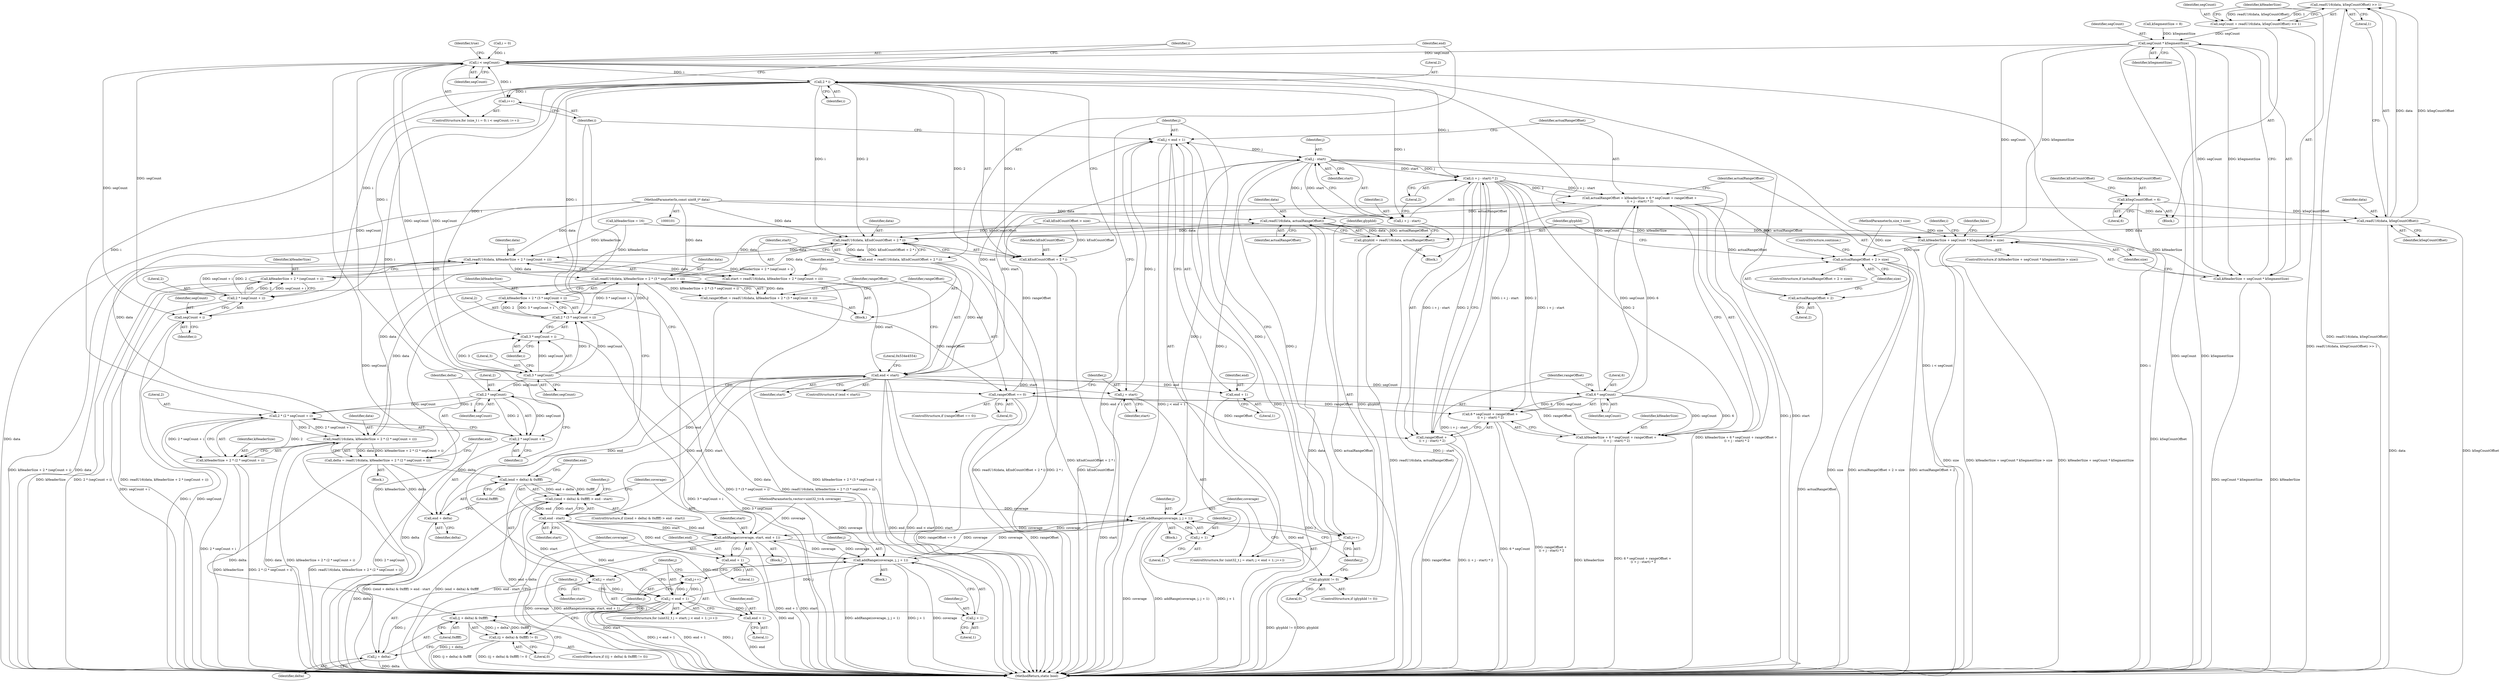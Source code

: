 digraph "0_Android_f4785aa1947b8d22d5b19559ef1ca526d98e0e73_0@API" {
"1000132" [label="(Call,readU16(data, kSegCountOffset) >> 1)"];
"1000133" [label="(Call,readU16(data, kSegCountOffset))"];
"1000103" [label="(MethodParameterIn,const uint8_t* data)"];
"1000107" [label="(Call,kSegCountOffset = 6)"];
"1000130" [label="(Call,segCount = readU16(data, kSegCountOffset) >> 1)"];
"1000141" [label="(Call,segCount * kSegmentSize)"];
"1000138" [label="(Call,kHeaderSize + segCount * kSegmentSize > size)"];
"1000305" [label="(Call,actualRangeOffset + 2 > size)"];
"1000139" [label="(Call,kHeaderSize + segCount * kSegmentSize)"];
"1000153" [label="(Call,i < segCount)"];
"1000166" [label="(Call,2 * i)"];
"1000156" [label="(Call,i++)"];
"1000162" [label="(Call,readU16(data, kEndCountOffset + 2 * i))"];
"1000160" [label="(Call,end = readU16(data, kEndCountOffset + 2 * i))"];
"1000182" [label="(Call,end < start)"];
"1000226" [label="(Call,(end + delta) & 0xffff)"];
"1000225" [label="(Call,((end + delta) & 0xffff) > end - start)"];
"1000227" [label="(Call,end + delta)"];
"1000231" [label="(Call,end - start)"];
"1000235" [label="(Call,addRange(coverage, start, end + 1))"];
"1000265" [label="(Call,addRange(coverage, j, j + 1))"];
"1000253" [label="(Call,j++)"];
"1000248" [label="(Call,j < end + 1)"];
"1000258" [label="(Call,(j + delta) & 0xffff)"];
"1000257" [label="(Call,((j + delta) & 0xffff) != 0)"];
"1000259" [label="(Call,j + delta)"];
"1000268" [label="(Call,j + 1)"];
"1000323" [label="(Call,addRange(coverage, j, j + 1))"];
"1000283" [label="(Call,j++)"];
"1000278" [label="(Call,j < end + 1)"];
"1000300" [label="(Call,j - start)"];
"1000297" [label="(Call,(i + j - start) * 2)"];
"1000287" [label="(Call,actualRangeOffset = kHeaderSize + 6 * segCount + rangeOffset +\n (i + j - start) * 2)"];
"1000306" [label="(Call,actualRangeOffset + 2)"];
"1000315" [label="(Call,readU16(data, actualRangeOffset))"];
"1000313" [label="(Call,glyphId = readU16(data, actualRangeOffset))"];
"1000319" [label="(Call,glyphId != 0)"];
"1000289" [label="(Call,kHeaderSize + 6 * segCount + rangeOffset +\n (i + j - start) * 2)"];
"1000291" [label="(Call,6 * segCount + rangeOffset +\n (i + j - start) * 2)"];
"1000295" [label="(Call,rangeOffset +\n (i + j - start) * 2)"];
"1000298" [label="(Call,i + j - start)"];
"1000326" [label="(Call,j + 1)"];
"1000238" [label="(Call,end + 1)"];
"1000245" [label="(Call,j = start)"];
"1000250" [label="(Call,end + 1)"];
"1000275" [label="(Call,j = start)"];
"1000280" [label="(Call,end + 1)"];
"1000172" [label="(Call,readU16(data, kHeaderSize + 2 * (segCount + i)))"];
"1000170" [label="(Call,start = readU16(data, kHeaderSize + 2 * (segCount + i)))"];
"1000194" [label="(Call,readU16(data, kHeaderSize + 2 * (3 * segCount + i)))"];
"1000192" [label="(Call,rangeOffset = readU16(data, kHeaderSize + 2 * (3 * segCount + i)))"];
"1000206" [label="(Call,rangeOffset == 0)"];
"1000213" [label="(Call,readU16(data, kHeaderSize + 2 * (2 * segCount + i)))"];
"1000211" [label="(Call,delta = readU16(data, kHeaderSize + 2 * (2 * segCount + i)))"];
"1000164" [label="(Call,kEndCountOffset + 2 * i)"];
"1000176" [label="(Call,2 * (segCount + i))"];
"1000174" [label="(Call,kHeaderSize + 2 * (segCount + i))"];
"1000178" [label="(Call,segCount + i)"];
"1000198" [label="(Call,2 * (3 * segCount + i))"];
"1000196" [label="(Call,kHeaderSize + 2 * (3 * segCount + i))"];
"1000200" [label="(Call,3 * segCount + i)"];
"1000217" [label="(Call,2 * (2 * segCount + i))"];
"1000215" [label="(Call,kHeaderSize + 2 * (2 * segCount + i))"];
"1000219" [label="(Call,2 * segCount + i)"];
"1000201" [label="(Call,3 * segCount)"];
"1000220" [label="(Call,2 * segCount)"];
"1000292" [label="(Call,6 * segCount)"];
"1000292" [label="(Call,6 * segCount)"];
"1000182" [label="(Call,end < start)"];
"1000326" [label="(Call,j + 1)"];
"1000243" [label="(ControlStructure,for (uint32_t j = start; j < end + 1; j++))"];
"1000315" [label="(Call,readU16(data, actualRangeOffset))"];
"1000220" [label="(Call,2 * segCount)"];
"1000258" [label="(Call,(j + delta) & 0xffff)"];
"1000311" [label="(ControlStructure,continue;)"];
"1000151" [label="(Identifier,i)"];
"1000314" [label="(Identifier,glyphId)"];
"1000257" [label="(Call,((j + delta) & 0xffff) != 0)"];
"1000232" [label="(Identifier,end)"];
"1000273" [label="(ControlStructure,for (uint32_t j = start; j < end + 1; j++))"];
"1000137" [label="(ControlStructure,if (kHeaderSize + segCount * kSegmentSize > size))"];
"1000212" [label="(Identifier,delta)"];
"1000270" [label="(Literal,1)"];
"1000301" [label="(Identifier,j)"];
"1000277" [label="(Identifier,start)"];
"1000213" [label="(Call,readU16(data, kHeaderSize + 2 * (2 * segCount + i)))"];
"1000141" [label="(Call,segCount * kSegmentSize)"];
"1000219" [label="(Call,2 * segCount + i)"];
"1000156" [label="(Call,i++)"];
"1000290" [label="(Identifier,kHeaderSize)"];
"1000211" [label="(Call,delta = readU16(data, kHeaderSize + 2 * (2 * segCount + i)))"];
"1000178" [label="(Call,segCount + i)"];
"1000217" [label="(Call,2 * (2 * segCount + i))"];
"1000240" [label="(Literal,1)"];
"1000162" [label="(Call,readU16(data, kEndCountOffset + 2 * i))"];
"1000265" [label="(Call,addRange(coverage, j, j + 1))"];
"1000304" [label="(ControlStructure,if (actualRangeOffset + 2 > size))"];
"1000228" [label="(Identifier,end)"];
"1000275" [label="(Call,j = start)"];
"1000233" [label="(Identifier,start)"];
"1000195" [label="(Identifier,data)"];
"1000115" [label="(Call,kHeaderSize = 16)"];
"1000154" [label="(Identifier,i)"];
"1000179" [label="(Identifier,segCount)"];
"1000306" [label="(Call,actualRangeOffset + 2)"];
"1000176" [label="(Call,2 * (segCount + i))"];
"1000132" [label="(Call,readU16(data, kSegCountOffset) >> 1)"];
"1000170" [label="(Call,start = readU16(data, kHeaderSize + 2 * (segCount + i)))"];
"1000313" [label="(Call,glyphId = readU16(data, actualRangeOffset))"];
"1000234" [label="(Block,)"];
"1000209" [label="(Block,)"];
"1000328" [label="(Literal,1)"];
"1000236" [label="(Identifier,coverage)"];
"1000123" [label="(Call,kEndCountOffset > size)"];
"1000227" [label="(Call,end + delta)"];
"1000144" [label="(Identifier,size)"];
"1000325" [label="(Identifier,j)"];
"1000287" [label="(Call,actualRangeOffset = kHeaderSize + 6 * segCount + rangeOffset +\n (i + j - start) * 2)"];
"1000321" [label="(Literal,0)"];
"1000319" [label="(Call,glyphId != 0)"];
"1000247" [label="(Identifier,start)"];
"1000177" [label="(Literal,2)"];
"1000143" [label="(Identifier,kSegmentSize)"];
"1000331" [label="(MethodReturn,static bool)"];
"1000167" [label="(Literal,2)"];
"1000297" [label="(Call,(i + j - start) * 2)"];
"1000256" [label="(ControlStructure,if (((j + delta) & 0xffff) != 0))"];
"1000291" [label="(Call,6 * segCount + rangeOffset +\n (i + j - start) * 2)"];
"1000252" [label="(Literal,1)"];
"1000215" [label="(Call,kHeaderSize + 2 * (2 * segCount + i))"];
"1000206" [label="(Call,rangeOffset == 0)"];
"1000205" [label="(ControlStructure,if (rangeOffset == 0))"];
"1000248" [label="(Call,j < end + 1)"];
"1000109" [label="(Literal,6)"];
"1000171" [label="(Identifier,start)"];
"1000323" [label="(Call,addRange(coverage, j, j + 1))"];
"1000251" [label="(Identifier,end)"];
"1000161" [label="(Identifier,end)"];
"1000142" [label="(Identifier,segCount)"];
"1000164" [label="(Call,kEndCountOffset + 2 * i)"];
"1000119" [label="(Call,kSegmentSize = 8)"];
"1000136" [label="(Literal,1)"];
"1000309" [label="(Identifier,size)"];
"1000160" [label="(Call,end = readU16(data, kEndCountOffset + 2 * i))"];
"1000308" [label="(Literal,2)"];
"1000216" [label="(Identifier,kHeaderSize)"];
"1000200" [label="(Call,3 * segCount + i)"];
"1000264" [label="(Block,)"];
"1000245" [label="(Call,j = start)"];
"1000168" [label="(Identifier,i)"];
"1000102" [label="(MethodParameterIn,vector<uint32_t>& coverage)"];
"1000226" [label="(Call,(end + delta) & 0xffff)"];
"1000263" [label="(Literal,0)"];
"1000288" [label="(Identifier,actualRangeOffset)"];
"1000192" [label="(Call,rangeOffset = readU16(data, kHeaderSize + 2 * (3 * segCount + i)))"];
"1000260" [label="(Identifier,j)"];
"1000231" [label="(Call,end - start)"];
"1000318" [label="(ControlStructure,if (glyphId != 0))"];
"1000296" [label="(Identifier,rangeOffset)"];
"1000285" [label="(Block,)"];
"1000279" [label="(Identifier,j)"];
"1000175" [label="(Identifier,kHeaderSize)"];
"1000250" [label="(Call,end + 1)"];
"1000224" [label="(ControlStructure,if (((end + delta) & 0xffff) > end - start))"];
"1000330" [label="(Identifier,true)"];
"1000281" [label="(Identifier,end)"];
"1000294" [label="(Identifier,segCount)"];
"1000130" [label="(Call,segCount = readU16(data, kSegCountOffset) >> 1)"];
"1000249" [label="(Identifier,j)"];
"1000222" [label="(Identifier,segCount)"];
"1000155" [label="(Identifier,segCount)"];
"1000157" [label="(Identifier,i)"];
"1000104" [label="(MethodParameterIn,size_t size)"];
"1000303" [label="(Literal,2)"];
"1000204" [label="(Identifier,i)"];
"1000305" [label="(Call,actualRangeOffset + 2 > size)"];
"1000148" [label="(ControlStructure,for (size_t i = 0; i < segCount; i++))"];
"1000108" [label="(Identifier,kSegCountOffset)"];
"1000147" [label="(Identifier,false)"];
"1000289" [label="(Call,kHeaderSize + 6 * segCount + rangeOffset +\n (i + j - start) * 2)"];
"1000230" [label="(Literal,0xffff)"];
"1000320" [label="(Identifier,glyphId)"];
"1000183" [label="(Identifier,end)"];
"1000299" [label="(Identifier,i)"];
"1000153" [label="(Call,i < segCount)"];
"1000133" [label="(Call,readU16(data, kSegCountOffset))"];
"1000300" [label="(Call,j - start)"];
"1000131" [label="(Identifier,segCount)"];
"1000107" [label="(Call,kSegCountOffset = 6)"];
"1000103" [label="(MethodParameterIn,const uint8_t* data)"];
"1000282" [label="(Literal,1)"];
"1000269" [label="(Identifier,j)"];
"1000253" [label="(Call,j++)"];
"1000268" [label="(Call,j + 1)"];
"1000283" [label="(Call,j++)"];
"1000134" [label="(Identifier,data)"];
"1000280" [label="(Call,end + 1)"];
"1000174" [label="(Call,kHeaderSize + 2 * (segCount + i))"];
"1000276" [label="(Identifier,j)"];
"1000317" [label="(Identifier,actualRangeOffset)"];
"1000105" [label="(Block,)"];
"1000150" [label="(Call,i = 0)"];
"1000259" [label="(Call,j + delta)"];
"1000158" [label="(Block,)"];
"1000208" [label="(Literal,0)"];
"1000262" [label="(Literal,0xffff)"];
"1000324" [label="(Identifier,coverage)"];
"1000254" [label="(Identifier,j)"];
"1000278" [label="(Call,j < end + 1)"];
"1000327" [label="(Identifier,j)"];
"1000139" [label="(Call,kHeaderSize + segCount * kSegmentSize)"];
"1000166" [label="(Call,2 * i)"];
"1000197" [label="(Identifier,kHeaderSize)"];
"1000307" [label="(Identifier,actualRangeOffset)"];
"1000198" [label="(Call,2 * (3 * segCount + i))"];
"1000196" [label="(Call,kHeaderSize + 2 * (3 * segCount + i))"];
"1000316" [label="(Identifier,data)"];
"1000221" [label="(Literal,2)"];
"1000246" [label="(Identifier,j)"];
"1000267" [label="(Identifier,j)"];
"1000223" [label="(Identifier,i)"];
"1000194" [label="(Call,readU16(data, kHeaderSize + 2 * (3 * segCount + i)))"];
"1000180" [label="(Identifier,i)"];
"1000284" [label="(Identifier,j)"];
"1000225" [label="(Call,((end + delta) & 0xffff) > end - start)"];
"1000295" [label="(Call,rangeOffset +\n (i + j - start) * 2)"];
"1000140" [label="(Identifier,kHeaderSize)"];
"1000165" [label="(Identifier,kEndCountOffset)"];
"1000184" [label="(Identifier,start)"];
"1000138" [label="(Call,kHeaderSize + segCount * kSegmentSize > size)"];
"1000135" [label="(Identifier,kSegCountOffset)"];
"1000214" [label="(Identifier,data)"];
"1000203" [label="(Identifier,segCount)"];
"1000298" [label="(Call,i + j - start)"];
"1000237" [label="(Identifier,start)"];
"1000229" [label="(Identifier,delta)"];
"1000266" [label="(Identifier,coverage)"];
"1000207" [label="(Identifier,rangeOffset)"];
"1000187" [label="(Literal,0x534e4554)"];
"1000112" [label="(Identifier,kEndCountOffset)"];
"1000293" [label="(Literal,6)"];
"1000163" [label="(Identifier,data)"];
"1000235" [label="(Call,addRange(coverage, start, end + 1))"];
"1000322" [label="(Block,)"];
"1000202" [label="(Literal,3)"];
"1000238" [label="(Call,end + 1)"];
"1000201" [label="(Call,3 * segCount)"];
"1000261" [label="(Identifier,delta)"];
"1000173" [label="(Identifier,data)"];
"1000218" [label="(Literal,2)"];
"1000172" [label="(Call,readU16(data, kHeaderSize + 2 * (segCount + i)))"];
"1000199" [label="(Literal,2)"];
"1000193" [label="(Identifier,rangeOffset)"];
"1000302" [label="(Identifier,start)"];
"1000239" [label="(Identifier,end)"];
"1000181" [label="(ControlStructure,if (end < start))"];
"1000132" -> "1000130"  [label="AST: "];
"1000132" -> "1000136"  [label="CFG: "];
"1000133" -> "1000132"  [label="AST: "];
"1000136" -> "1000132"  [label="AST: "];
"1000130" -> "1000132"  [label="CFG: "];
"1000132" -> "1000331"  [label="DDG: readU16(data, kSegCountOffset)"];
"1000132" -> "1000130"  [label="DDG: readU16(data, kSegCountOffset)"];
"1000132" -> "1000130"  [label="DDG: 1"];
"1000133" -> "1000132"  [label="DDG: data"];
"1000133" -> "1000132"  [label="DDG: kSegCountOffset"];
"1000133" -> "1000135"  [label="CFG: "];
"1000134" -> "1000133"  [label="AST: "];
"1000135" -> "1000133"  [label="AST: "];
"1000136" -> "1000133"  [label="CFG: "];
"1000133" -> "1000331"  [label="DDG: data"];
"1000133" -> "1000331"  [label="DDG: kSegCountOffset"];
"1000103" -> "1000133"  [label="DDG: data"];
"1000107" -> "1000133"  [label="DDG: kSegCountOffset"];
"1000133" -> "1000162"  [label="DDG: data"];
"1000103" -> "1000101"  [label="AST: "];
"1000103" -> "1000331"  [label="DDG: data"];
"1000103" -> "1000162"  [label="DDG: data"];
"1000103" -> "1000172"  [label="DDG: data"];
"1000103" -> "1000194"  [label="DDG: data"];
"1000103" -> "1000213"  [label="DDG: data"];
"1000103" -> "1000315"  [label="DDG: data"];
"1000107" -> "1000105"  [label="AST: "];
"1000107" -> "1000109"  [label="CFG: "];
"1000108" -> "1000107"  [label="AST: "];
"1000109" -> "1000107"  [label="AST: "];
"1000112" -> "1000107"  [label="CFG: "];
"1000107" -> "1000331"  [label="DDG: kSegCountOffset"];
"1000130" -> "1000105"  [label="AST: "];
"1000131" -> "1000130"  [label="AST: "];
"1000140" -> "1000130"  [label="CFG: "];
"1000130" -> "1000331"  [label="DDG: readU16(data, kSegCountOffset) >> 1"];
"1000130" -> "1000141"  [label="DDG: segCount"];
"1000141" -> "1000139"  [label="AST: "];
"1000141" -> "1000143"  [label="CFG: "];
"1000142" -> "1000141"  [label="AST: "];
"1000143" -> "1000141"  [label="AST: "];
"1000139" -> "1000141"  [label="CFG: "];
"1000141" -> "1000331"  [label="DDG: segCount"];
"1000141" -> "1000331"  [label="DDG: kSegmentSize"];
"1000141" -> "1000138"  [label="DDG: segCount"];
"1000141" -> "1000138"  [label="DDG: kSegmentSize"];
"1000141" -> "1000139"  [label="DDG: segCount"];
"1000141" -> "1000139"  [label="DDG: kSegmentSize"];
"1000119" -> "1000141"  [label="DDG: kSegmentSize"];
"1000141" -> "1000153"  [label="DDG: segCount"];
"1000138" -> "1000137"  [label="AST: "];
"1000138" -> "1000144"  [label="CFG: "];
"1000139" -> "1000138"  [label="AST: "];
"1000144" -> "1000138"  [label="AST: "];
"1000147" -> "1000138"  [label="CFG: "];
"1000151" -> "1000138"  [label="CFG: "];
"1000138" -> "1000331"  [label="DDG: kHeaderSize + segCount * kSegmentSize"];
"1000138" -> "1000331"  [label="DDG: size"];
"1000138" -> "1000331"  [label="DDG: kHeaderSize + segCount * kSegmentSize > size"];
"1000115" -> "1000138"  [label="DDG: kHeaderSize"];
"1000123" -> "1000138"  [label="DDG: size"];
"1000104" -> "1000138"  [label="DDG: size"];
"1000138" -> "1000305"  [label="DDG: size"];
"1000305" -> "1000304"  [label="AST: "];
"1000305" -> "1000309"  [label="CFG: "];
"1000306" -> "1000305"  [label="AST: "];
"1000309" -> "1000305"  [label="AST: "];
"1000311" -> "1000305"  [label="CFG: "];
"1000314" -> "1000305"  [label="CFG: "];
"1000305" -> "1000331"  [label="DDG: size"];
"1000305" -> "1000331"  [label="DDG: actualRangeOffset + 2 > size"];
"1000305" -> "1000331"  [label="DDG: actualRangeOffset + 2"];
"1000287" -> "1000305"  [label="DDG: actualRangeOffset"];
"1000104" -> "1000305"  [label="DDG: size"];
"1000140" -> "1000139"  [label="AST: "];
"1000144" -> "1000139"  [label="CFG: "];
"1000139" -> "1000331"  [label="DDG: segCount * kSegmentSize"];
"1000139" -> "1000331"  [label="DDG: kHeaderSize"];
"1000115" -> "1000139"  [label="DDG: kHeaderSize"];
"1000153" -> "1000148"  [label="AST: "];
"1000153" -> "1000155"  [label="CFG: "];
"1000154" -> "1000153"  [label="AST: "];
"1000155" -> "1000153"  [label="AST: "];
"1000161" -> "1000153"  [label="CFG: "];
"1000330" -> "1000153"  [label="CFG: "];
"1000153" -> "1000331"  [label="DDG: segCount"];
"1000153" -> "1000331"  [label="DDG: i < segCount"];
"1000153" -> "1000331"  [label="DDG: i"];
"1000150" -> "1000153"  [label="DDG: i"];
"1000156" -> "1000153"  [label="DDG: i"];
"1000292" -> "1000153"  [label="DDG: segCount"];
"1000201" -> "1000153"  [label="DDG: segCount"];
"1000220" -> "1000153"  [label="DDG: segCount"];
"1000153" -> "1000166"  [label="DDG: i"];
"1000153" -> "1000176"  [label="DDG: segCount"];
"1000153" -> "1000178"  [label="DDG: segCount"];
"1000153" -> "1000201"  [label="DDG: segCount"];
"1000166" -> "1000164"  [label="AST: "];
"1000166" -> "1000168"  [label="CFG: "];
"1000167" -> "1000166"  [label="AST: "];
"1000168" -> "1000166"  [label="AST: "];
"1000164" -> "1000166"  [label="CFG: "];
"1000166" -> "1000156"  [label="DDG: i"];
"1000166" -> "1000162"  [label="DDG: 2"];
"1000166" -> "1000162"  [label="DDG: i"];
"1000166" -> "1000164"  [label="DDG: 2"];
"1000166" -> "1000164"  [label="DDG: i"];
"1000166" -> "1000176"  [label="DDG: i"];
"1000166" -> "1000178"  [label="DDG: i"];
"1000166" -> "1000198"  [label="DDG: i"];
"1000166" -> "1000200"  [label="DDG: i"];
"1000166" -> "1000217"  [label="DDG: i"];
"1000166" -> "1000219"  [label="DDG: i"];
"1000166" -> "1000297"  [label="DDG: i"];
"1000166" -> "1000298"  [label="DDG: i"];
"1000156" -> "1000148"  [label="AST: "];
"1000156" -> "1000157"  [label="CFG: "];
"1000157" -> "1000156"  [label="AST: "];
"1000154" -> "1000156"  [label="CFG: "];
"1000162" -> "1000160"  [label="AST: "];
"1000162" -> "1000164"  [label="CFG: "];
"1000163" -> "1000162"  [label="AST: "];
"1000164" -> "1000162"  [label="AST: "];
"1000160" -> "1000162"  [label="CFG: "];
"1000162" -> "1000331"  [label="DDG: kEndCountOffset + 2 * i"];
"1000162" -> "1000160"  [label="DDG: data"];
"1000162" -> "1000160"  [label="DDG: kEndCountOffset + 2 * i"];
"1000315" -> "1000162"  [label="DDG: data"];
"1000213" -> "1000162"  [label="DDG: data"];
"1000194" -> "1000162"  [label="DDG: data"];
"1000123" -> "1000162"  [label="DDG: kEndCountOffset"];
"1000162" -> "1000172"  [label="DDG: data"];
"1000160" -> "1000158"  [label="AST: "];
"1000161" -> "1000160"  [label="AST: "];
"1000171" -> "1000160"  [label="CFG: "];
"1000160" -> "1000331"  [label="DDG: readU16(data, kEndCountOffset + 2 * i)"];
"1000160" -> "1000182"  [label="DDG: end"];
"1000182" -> "1000181"  [label="AST: "];
"1000182" -> "1000184"  [label="CFG: "];
"1000183" -> "1000182"  [label="AST: "];
"1000184" -> "1000182"  [label="AST: "];
"1000187" -> "1000182"  [label="CFG: "];
"1000193" -> "1000182"  [label="CFG: "];
"1000182" -> "1000331"  [label="DDG: end < start"];
"1000182" -> "1000331"  [label="DDG: start"];
"1000182" -> "1000331"  [label="DDG: end"];
"1000170" -> "1000182"  [label="DDG: start"];
"1000182" -> "1000226"  [label="DDG: end"];
"1000182" -> "1000227"  [label="DDG: end"];
"1000182" -> "1000231"  [label="DDG: end"];
"1000182" -> "1000231"  [label="DDG: start"];
"1000182" -> "1000275"  [label="DDG: start"];
"1000182" -> "1000278"  [label="DDG: end"];
"1000182" -> "1000280"  [label="DDG: end"];
"1000182" -> "1000300"  [label="DDG: start"];
"1000226" -> "1000225"  [label="AST: "];
"1000226" -> "1000230"  [label="CFG: "];
"1000227" -> "1000226"  [label="AST: "];
"1000230" -> "1000226"  [label="AST: "];
"1000232" -> "1000226"  [label="CFG: "];
"1000226" -> "1000331"  [label="DDG: end + delta"];
"1000226" -> "1000225"  [label="DDG: end + delta"];
"1000226" -> "1000225"  [label="DDG: 0xffff"];
"1000211" -> "1000226"  [label="DDG: delta"];
"1000225" -> "1000224"  [label="AST: "];
"1000225" -> "1000231"  [label="CFG: "];
"1000231" -> "1000225"  [label="AST: "];
"1000236" -> "1000225"  [label="CFG: "];
"1000246" -> "1000225"  [label="CFG: "];
"1000225" -> "1000331"  [label="DDG: ((end + delta) & 0xffff) > end - start"];
"1000225" -> "1000331"  [label="DDG: (end + delta) & 0xffff"];
"1000225" -> "1000331"  [label="DDG: end - start"];
"1000231" -> "1000225"  [label="DDG: end"];
"1000231" -> "1000225"  [label="DDG: start"];
"1000227" -> "1000229"  [label="CFG: "];
"1000228" -> "1000227"  [label="AST: "];
"1000229" -> "1000227"  [label="AST: "];
"1000230" -> "1000227"  [label="CFG: "];
"1000227" -> "1000331"  [label="DDG: delta"];
"1000211" -> "1000227"  [label="DDG: delta"];
"1000231" -> "1000233"  [label="CFG: "];
"1000232" -> "1000231"  [label="AST: "];
"1000233" -> "1000231"  [label="AST: "];
"1000231" -> "1000235"  [label="DDG: start"];
"1000231" -> "1000235"  [label="DDG: end"];
"1000231" -> "1000238"  [label="DDG: end"];
"1000231" -> "1000245"  [label="DDG: start"];
"1000231" -> "1000248"  [label="DDG: end"];
"1000231" -> "1000250"  [label="DDG: end"];
"1000235" -> "1000234"  [label="AST: "];
"1000235" -> "1000238"  [label="CFG: "];
"1000236" -> "1000235"  [label="AST: "];
"1000237" -> "1000235"  [label="AST: "];
"1000238" -> "1000235"  [label="AST: "];
"1000157" -> "1000235"  [label="CFG: "];
"1000235" -> "1000331"  [label="DDG: start"];
"1000235" -> "1000331"  [label="DDG: coverage"];
"1000235" -> "1000331"  [label="DDG: addRange(coverage, start, end + 1)"];
"1000235" -> "1000331"  [label="DDG: end + 1"];
"1000265" -> "1000235"  [label="DDG: coverage"];
"1000323" -> "1000235"  [label="DDG: coverage"];
"1000102" -> "1000235"  [label="DDG: coverage"];
"1000235" -> "1000265"  [label="DDG: coverage"];
"1000235" -> "1000323"  [label="DDG: coverage"];
"1000265" -> "1000264"  [label="AST: "];
"1000265" -> "1000268"  [label="CFG: "];
"1000266" -> "1000265"  [label="AST: "];
"1000267" -> "1000265"  [label="AST: "];
"1000268" -> "1000265"  [label="AST: "];
"1000254" -> "1000265"  [label="CFG: "];
"1000265" -> "1000331"  [label="DDG: addRange(coverage, j, j + 1)"];
"1000265" -> "1000331"  [label="DDG: j + 1"];
"1000265" -> "1000331"  [label="DDG: coverage"];
"1000265" -> "1000253"  [label="DDG: j"];
"1000323" -> "1000265"  [label="DDG: coverage"];
"1000102" -> "1000265"  [label="DDG: coverage"];
"1000248" -> "1000265"  [label="DDG: j"];
"1000265" -> "1000323"  [label="DDG: coverage"];
"1000253" -> "1000243"  [label="AST: "];
"1000253" -> "1000254"  [label="CFG: "];
"1000254" -> "1000253"  [label="AST: "];
"1000249" -> "1000253"  [label="CFG: "];
"1000253" -> "1000248"  [label="DDG: j"];
"1000248" -> "1000253"  [label="DDG: j"];
"1000248" -> "1000243"  [label="AST: "];
"1000248" -> "1000250"  [label="CFG: "];
"1000249" -> "1000248"  [label="AST: "];
"1000250" -> "1000248"  [label="AST: "];
"1000260" -> "1000248"  [label="CFG: "];
"1000157" -> "1000248"  [label="CFG: "];
"1000248" -> "1000331"  [label="DDG: j < end + 1"];
"1000248" -> "1000331"  [label="DDG: end + 1"];
"1000248" -> "1000331"  [label="DDG: j"];
"1000245" -> "1000248"  [label="DDG: j"];
"1000248" -> "1000258"  [label="DDG: j"];
"1000248" -> "1000259"  [label="DDG: j"];
"1000248" -> "1000268"  [label="DDG: j"];
"1000258" -> "1000257"  [label="AST: "];
"1000258" -> "1000262"  [label="CFG: "];
"1000259" -> "1000258"  [label="AST: "];
"1000262" -> "1000258"  [label="AST: "];
"1000263" -> "1000258"  [label="CFG: "];
"1000258" -> "1000331"  [label="DDG: j + delta"];
"1000258" -> "1000257"  [label="DDG: j + delta"];
"1000258" -> "1000257"  [label="DDG: 0xffff"];
"1000211" -> "1000258"  [label="DDG: delta"];
"1000257" -> "1000256"  [label="AST: "];
"1000257" -> "1000263"  [label="CFG: "];
"1000263" -> "1000257"  [label="AST: "];
"1000266" -> "1000257"  [label="CFG: "];
"1000254" -> "1000257"  [label="CFG: "];
"1000257" -> "1000331"  [label="DDG: (j + delta) & 0xffff"];
"1000257" -> "1000331"  [label="DDG: ((j + delta) & 0xffff) != 0"];
"1000259" -> "1000261"  [label="CFG: "];
"1000260" -> "1000259"  [label="AST: "];
"1000261" -> "1000259"  [label="AST: "];
"1000262" -> "1000259"  [label="CFG: "];
"1000259" -> "1000331"  [label="DDG: delta"];
"1000211" -> "1000259"  [label="DDG: delta"];
"1000268" -> "1000270"  [label="CFG: "];
"1000269" -> "1000268"  [label="AST: "];
"1000270" -> "1000268"  [label="AST: "];
"1000323" -> "1000322"  [label="AST: "];
"1000323" -> "1000326"  [label="CFG: "];
"1000324" -> "1000323"  [label="AST: "];
"1000325" -> "1000323"  [label="AST: "];
"1000326" -> "1000323"  [label="AST: "];
"1000284" -> "1000323"  [label="CFG: "];
"1000323" -> "1000331"  [label="DDG: j + 1"];
"1000323" -> "1000331"  [label="DDG: coverage"];
"1000323" -> "1000331"  [label="DDG: addRange(coverage, j, j + 1)"];
"1000323" -> "1000283"  [label="DDG: j"];
"1000102" -> "1000323"  [label="DDG: coverage"];
"1000300" -> "1000323"  [label="DDG: j"];
"1000283" -> "1000273"  [label="AST: "];
"1000283" -> "1000284"  [label="CFG: "];
"1000284" -> "1000283"  [label="AST: "];
"1000279" -> "1000283"  [label="CFG: "];
"1000283" -> "1000278"  [label="DDG: j"];
"1000300" -> "1000283"  [label="DDG: j"];
"1000278" -> "1000273"  [label="AST: "];
"1000278" -> "1000280"  [label="CFG: "];
"1000279" -> "1000278"  [label="AST: "];
"1000280" -> "1000278"  [label="AST: "];
"1000288" -> "1000278"  [label="CFG: "];
"1000157" -> "1000278"  [label="CFG: "];
"1000278" -> "1000331"  [label="DDG: end + 1"];
"1000278" -> "1000331"  [label="DDG: j < end + 1"];
"1000278" -> "1000331"  [label="DDG: j"];
"1000275" -> "1000278"  [label="DDG: j"];
"1000278" -> "1000300"  [label="DDG: j"];
"1000300" -> "1000298"  [label="AST: "];
"1000300" -> "1000302"  [label="CFG: "];
"1000301" -> "1000300"  [label="AST: "];
"1000302" -> "1000300"  [label="AST: "];
"1000298" -> "1000300"  [label="CFG: "];
"1000300" -> "1000331"  [label="DDG: j"];
"1000300" -> "1000331"  [label="DDG: start"];
"1000300" -> "1000297"  [label="DDG: j"];
"1000300" -> "1000297"  [label="DDG: start"];
"1000300" -> "1000298"  [label="DDG: j"];
"1000300" -> "1000298"  [label="DDG: start"];
"1000300" -> "1000326"  [label="DDG: j"];
"1000297" -> "1000295"  [label="AST: "];
"1000297" -> "1000303"  [label="CFG: "];
"1000298" -> "1000297"  [label="AST: "];
"1000303" -> "1000297"  [label="AST: "];
"1000295" -> "1000297"  [label="CFG: "];
"1000297" -> "1000331"  [label="DDG: i + j - start"];
"1000297" -> "1000287"  [label="DDG: i + j - start"];
"1000297" -> "1000287"  [label="DDG: 2"];
"1000297" -> "1000289"  [label="DDG: i + j - start"];
"1000297" -> "1000289"  [label="DDG: 2"];
"1000297" -> "1000291"  [label="DDG: i + j - start"];
"1000297" -> "1000291"  [label="DDG: 2"];
"1000297" -> "1000295"  [label="DDG: i + j - start"];
"1000297" -> "1000295"  [label="DDG: 2"];
"1000287" -> "1000285"  [label="AST: "];
"1000287" -> "1000289"  [label="CFG: "];
"1000288" -> "1000287"  [label="AST: "];
"1000289" -> "1000287"  [label="AST: "];
"1000307" -> "1000287"  [label="CFG: "];
"1000287" -> "1000331"  [label="DDG: kHeaderSize + 6 * segCount + rangeOffset +\n (i + j - start) * 2"];
"1000292" -> "1000287"  [label="DDG: 6"];
"1000292" -> "1000287"  [label="DDG: segCount"];
"1000206" -> "1000287"  [label="DDG: rangeOffset"];
"1000287" -> "1000306"  [label="DDG: actualRangeOffset"];
"1000287" -> "1000315"  [label="DDG: actualRangeOffset"];
"1000306" -> "1000308"  [label="CFG: "];
"1000307" -> "1000306"  [label="AST: "];
"1000308" -> "1000306"  [label="AST: "];
"1000309" -> "1000306"  [label="CFG: "];
"1000306" -> "1000331"  [label="DDG: actualRangeOffset"];
"1000315" -> "1000313"  [label="AST: "];
"1000315" -> "1000317"  [label="CFG: "];
"1000316" -> "1000315"  [label="AST: "];
"1000317" -> "1000315"  [label="AST: "];
"1000313" -> "1000315"  [label="CFG: "];
"1000315" -> "1000331"  [label="DDG: data"];
"1000315" -> "1000331"  [label="DDG: actualRangeOffset"];
"1000315" -> "1000313"  [label="DDG: data"];
"1000315" -> "1000313"  [label="DDG: actualRangeOffset"];
"1000194" -> "1000315"  [label="DDG: data"];
"1000313" -> "1000285"  [label="AST: "];
"1000314" -> "1000313"  [label="AST: "];
"1000320" -> "1000313"  [label="CFG: "];
"1000313" -> "1000331"  [label="DDG: readU16(data, actualRangeOffset)"];
"1000313" -> "1000319"  [label="DDG: glyphId"];
"1000319" -> "1000318"  [label="AST: "];
"1000319" -> "1000321"  [label="CFG: "];
"1000320" -> "1000319"  [label="AST: "];
"1000321" -> "1000319"  [label="AST: "];
"1000324" -> "1000319"  [label="CFG: "];
"1000284" -> "1000319"  [label="CFG: "];
"1000319" -> "1000331"  [label="DDG: glyphId != 0"];
"1000319" -> "1000331"  [label="DDG: glyphId"];
"1000289" -> "1000291"  [label="CFG: "];
"1000290" -> "1000289"  [label="AST: "];
"1000291" -> "1000289"  [label="AST: "];
"1000289" -> "1000331"  [label="DDG: 6 * segCount + rangeOffset +\n (i + j - start) * 2"];
"1000289" -> "1000331"  [label="DDG: kHeaderSize"];
"1000292" -> "1000289"  [label="DDG: 6"];
"1000292" -> "1000289"  [label="DDG: segCount"];
"1000206" -> "1000289"  [label="DDG: rangeOffset"];
"1000291" -> "1000295"  [label="CFG: "];
"1000292" -> "1000291"  [label="AST: "];
"1000295" -> "1000291"  [label="AST: "];
"1000291" -> "1000331"  [label="DDG: 6 * segCount"];
"1000291" -> "1000331"  [label="DDG: rangeOffset +\n (i + j - start) * 2"];
"1000292" -> "1000291"  [label="DDG: 6"];
"1000292" -> "1000291"  [label="DDG: segCount"];
"1000206" -> "1000291"  [label="DDG: rangeOffset"];
"1000296" -> "1000295"  [label="AST: "];
"1000295" -> "1000331"  [label="DDG: rangeOffset"];
"1000295" -> "1000331"  [label="DDG: (i + j - start) * 2"];
"1000206" -> "1000295"  [label="DDG: rangeOffset"];
"1000299" -> "1000298"  [label="AST: "];
"1000303" -> "1000298"  [label="CFG: "];
"1000298" -> "1000331"  [label="DDG: j - start"];
"1000326" -> "1000328"  [label="CFG: "];
"1000327" -> "1000326"  [label="AST: "];
"1000328" -> "1000326"  [label="AST: "];
"1000238" -> "1000240"  [label="CFG: "];
"1000239" -> "1000238"  [label="AST: "];
"1000240" -> "1000238"  [label="AST: "];
"1000238" -> "1000331"  [label="DDG: end"];
"1000245" -> "1000243"  [label="AST: "];
"1000245" -> "1000247"  [label="CFG: "];
"1000246" -> "1000245"  [label="AST: "];
"1000247" -> "1000245"  [label="AST: "];
"1000249" -> "1000245"  [label="CFG: "];
"1000245" -> "1000331"  [label="DDG: start"];
"1000250" -> "1000252"  [label="CFG: "];
"1000251" -> "1000250"  [label="AST: "];
"1000252" -> "1000250"  [label="AST: "];
"1000250" -> "1000331"  [label="DDG: end"];
"1000275" -> "1000273"  [label="AST: "];
"1000275" -> "1000277"  [label="CFG: "];
"1000276" -> "1000275"  [label="AST: "];
"1000277" -> "1000275"  [label="AST: "];
"1000279" -> "1000275"  [label="CFG: "];
"1000275" -> "1000331"  [label="DDG: start"];
"1000280" -> "1000282"  [label="CFG: "];
"1000281" -> "1000280"  [label="AST: "];
"1000282" -> "1000280"  [label="AST: "];
"1000280" -> "1000331"  [label="DDG: end"];
"1000172" -> "1000170"  [label="AST: "];
"1000172" -> "1000174"  [label="CFG: "];
"1000173" -> "1000172"  [label="AST: "];
"1000174" -> "1000172"  [label="AST: "];
"1000170" -> "1000172"  [label="CFG: "];
"1000172" -> "1000331"  [label="DDG: data"];
"1000172" -> "1000331"  [label="DDG: kHeaderSize + 2 * (segCount + i)"];
"1000172" -> "1000170"  [label="DDG: data"];
"1000172" -> "1000170"  [label="DDG: kHeaderSize + 2 * (segCount + i)"];
"1000115" -> "1000172"  [label="DDG: kHeaderSize"];
"1000176" -> "1000172"  [label="DDG: 2"];
"1000176" -> "1000172"  [label="DDG: segCount + i"];
"1000172" -> "1000194"  [label="DDG: data"];
"1000170" -> "1000158"  [label="AST: "];
"1000171" -> "1000170"  [label="AST: "];
"1000183" -> "1000170"  [label="CFG: "];
"1000170" -> "1000331"  [label="DDG: readU16(data, kHeaderSize + 2 * (segCount + i))"];
"1000194" -> "1000192"  [label="AST: "];
"1000194" -> "1000196"  [label="CFG: "];
"1000195" -> "1000194"  [label="AST: "];
"1000196" -> "1000194"  [label="AST: "];
"1000192" -> "1000194"  [label="CFG: "];
"1000194" -> "1000331"  [label="DDG: data"];
"1000194" -> "1000331"  [label="DDG: kHeaderSize + 2 * (3 * segCount + i)"];
"1000194" -> "1000192"  [label="DDG: data"];
"1000194" -> "1000192"  [label="DDG: kHeaderSize + 2 * (3 * segCount + i)"];
"1000198" -> "1000194"  [label="DDG: 2"];
"1000198" -> "1000194"  [label="DDG: 3 * segCount + i"];
"1000194" -> "1000213"  [label="DDG: data"];
"1000192" -> "1000158"  [label="AST: "];
"1000193" -> "1000192"  [label="AST: "];
"1000207" -> "1000192"  [label="CFG: "];
"1000192" -> "1000331"  [label="DDG: readU16(data, kHeaderSize + 2 * (3 * segCount + i))"];
"1000192" -> "1000206"  [label="DDG: rangeOffset"];
"1000206" -> "1000205"  [label="AST: "];
"1000206" -> "1000208"  [label="CFG: "];
"1000207" -> "1000206"  [label="AST: "];
"1000208" -> "1000206"  [label="AST: "];
"1000212" -> "1000206"  [label="CFG: "];
"1000276" -> "1000206"  [label="CFG: "];
"1000206" -> "1000331"  [label="DDG: rangeOffset == 0"];
"1000206" -> "1000331"  [label="DDG: rangeOffset"];
"1000213" -> "1000211"  [label="AST: "];
"1000213" -> "1000215"  [label="CFG: "];
"1000214" -> "1000213"  [label="AST: "];
"1000215" -> "1000213"  [label="AST: "];
"1000211" -> "1000213"  [label="CFG: "];
"1000213" -> "1000331"  [label="DDG: data"];
"1000213" -> "1000331"  [label="DDG: kHeaderSize + 2 * (2 * segCount + i)"];
"1000213" -> "1000211"  [label="DDG: data"];
"1000213" -> "1000211"  [label="DDG: kHeaderSize + 2 * (2 * segCount + i)"];
"1000217" -> "1000213"  [label="DDG: 2"];
"1000217" -> "1000213"  [label="DDG: 2 * segCount + i"];
"1000211" -> "1000209"  [label="AST: "];
"1000212" -> "1000211"  [label="AST: "];
"1000228" -> "1000211"  [label="CFG: "];
"1000211" -> "1000331"  [label="DDG: readU16(data, kHeaderSize + 2 * (2 * segCount + i))"];
"1000165" -> "1000164"  [label="AST: "];
"1000164" -> "1000331"  [label="DDG: 2 * i"];
"1000164" -> "1000331"  [label="DDG: kEndCountOffset"];
"1000123" -> "1000164"  [label="DDG: kEndCountOffset"];
"1000176" -> "1000174"  [label="AST: "];
"1000176" -> "1000178"  [label="CFG: "];
"1000177" -> "1000176"  [label="AST: "];
"1000178" -> "1000176"  [label="AST: "];
"1000174" -> "1000176"  [label="CFG: "];
"1000176" -> "1000331"  [label="DDG: segCount + i"];
"1000176" -> "1000174"  [label="DDG: 2"];
"1000176" -> "1000174"  [label="DDG: segCount + i"];
"1000175" -> "1000174"  [label="AST: "];
"1000174" -> "1000331"  [label="DDG: 2 * (segCount + i)"];
"1000174" -> "1000331"  [label="DDG: kHeaderSize"];
"1000115" -> "1000174"  [label="DDG: kHeaderSize"];
"1000178" -> "1000180"  [label="CFG: "];
"1000179" -> "1000178"  [label="AST: "];
"1000180" -> "1000178"  [label="AST: "];
"1000178" -> "1000331"  [label="DDG: segCount"];
"1000178" -> "1000331"  [label="DDG: i"];
"1000198" -> "1000196"  [label="AST: "];
"1000198" -> "1000200"  [label="CFG: "];
"1000199" -> "1000198"  [label="AST: "];
"1000200" -> "1000198"  [label="AST: "];
"1000196" -> "1000198"  [label="CFG: "];
"1000198" -> "1000331"  [label="DDG: 3 * segCount + i"];
"1000198" -> "1000196"  [label="DDG: 2"];
"1000198" -> "1000196"  [label="DDG: 3 * segCount + i"];
"1000201" -> "1000198"  [label="DDG: 3"];
"1000201" -> "1000198"  [label="DDG: segCount"];
"1000197" -> "1000196"  [label="AST: "];
"1000196" -> "1000331"  [label="DDG: kHeaderSize"];
"1000196" -> "1000331"  [label="DDG: 2 * (3 * segCount + i)"];
"1000200" -> "1000204"  [label="CFG: "];
"1000201" -> "1000200"  [label="AST: "];
"1000204" -> "1000200"  [label="AST: "];
"1000200" -> "1000331"  [label="DDG: 3 * segCount"];
"1000201" -> "1000200"  [label="DDG: 3"];
"1000201" -> "1000200"  [label="DDG: segCount"];
"1000217" -> "1000215"  [label="AST: "];
"1000217" -> "1000219"  [label="CFG: "];
"1000218" -> "1000217"  [label="AST: "];
"1000219" -> "1000217"  [label="AST: "];
"1000215" -> "1000217"  [label="CFG: "];
"1000217" -> "1000331"  [label="DDG: 2 * segCount + i"];
"1000217" -> "1000215"  [label="DDG: 2"];
"1000217" -> "1000215"  [label="DDG: 2 * segCount + i"];
"1000220" -> "1000217"  [label="DDG: 2"];
"1000220" -> "1000217"  [label="DDG: segCount"];
"1000216" -> "1000215"  [label="AST: "];
"1000215" -> "1000331"  [label="DDG: kHeaderSize"];
"1000215" -> "1000331"  [label="DDG: 2 * (2 * segCount + i)"];
"1000219" -> "1000223"  [label="CFG: "];
"1000220" -> "1000219"  [label="AST: "];
"1000223" -> "1000219"  [label="AST: "];
"1000219" -> "1000331"  [label="DDG: 2 * segCount"];
"1000220" -> "1000219"  [label="DDG: 2"];
"1000220" -> "1000219"  [label="DDG: segCount"];
"1000201" -> "1000203"  [label="CFG: "];
"1000202" -> "1000201"  [label="AST: "];
"1000203" -> "1000201"  [label="AST: "];
"1000204" -> "1000201"  [label="CFG: "];
"1000201" -> "1000220"  [label="DDG: segCount"];
"1000201" -> "1000292"  [label="DDG: segCount"];
"1000220" -> "1000222"  [label="CFG: "];
"1000221" -> "1000220"  [label="AST: "];
"1000222" -> "1000220"  [label="AST: "];
"1000223" -> "1000220"  [label="CFG: "];
"1000292" -> "1000294"  [label="CFG: "];
"1000293" -> "1000292"  [label="AST: "];
"1000294" -> "1000292"  [label="AST: "];
"1000296" -> "1000292"  [label="CFG: "];
}

